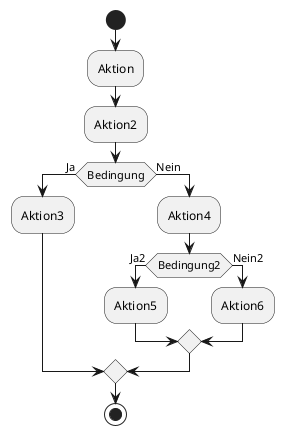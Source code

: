 @startuml Activity Example
start
  :Aktion;
  :Aktion2;
  if (Bedingung) then (Ja)
    :Aktion3;
  else (Nein)
    :Aktion4;
    if (Bedingung2) then (Ja2)
      :Aktion5;
    else (Nein2)
      :Aktion6;
    endif
  endif
stop
@enduml